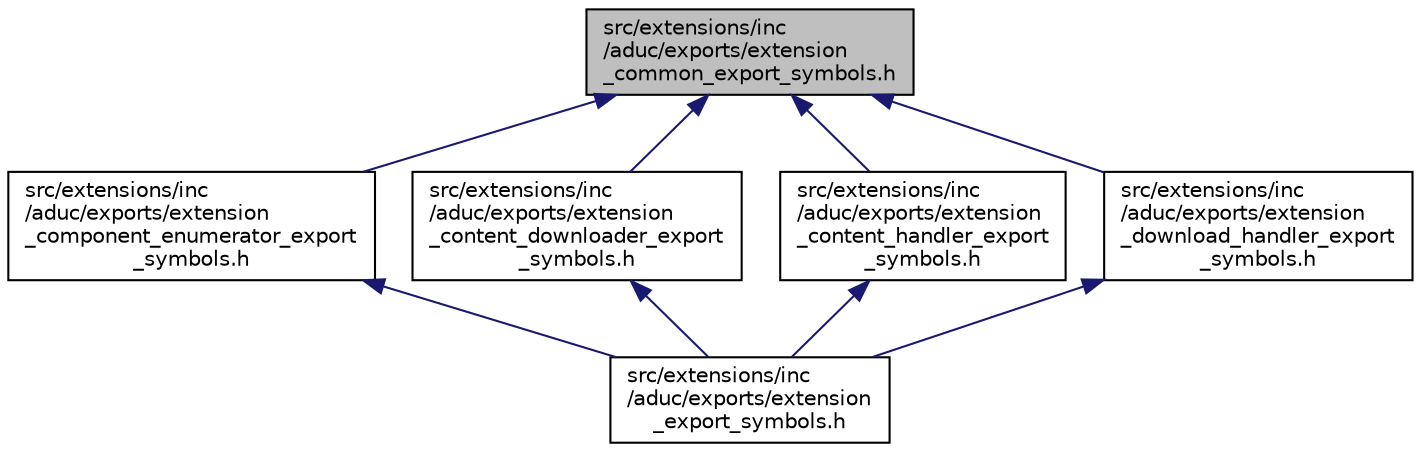 digraph "src/extensions/inc/aduc/exports/extension_common_export_symbols.h"
{
 // LATEX_PDF_SIZE
  edge [fontname="Helvetica",fontsize="10",labelfontname="Helvetica",labelfontsize="10"];
  node [fontname="Helvetica",fontsize="10",shape=record];
  Node1 [label="src/extensions/inc\l/aduc/exports/extension\l_common_export_symbols.h",height=0.2,width=0.4,color="black", fillcolor="grey75", style="filled", fontcolor="black",tooltip="The common function export symbols used by specific extension export symbols headers."];
  Node1 -> Node2 [dir="back",color="midnightblue",fontsize="10",style="solid",fontname="Helvetica"];
  Node2 [label="src/extensions/inc\l/aduc/exports/extension\l_component_enumerator_export\l_symbols.h",height=0.2,width=0.4,color="black", fillcolor="white", style="filled",URL="$extension__component__enumerator__export__symbols_8h.html",tooltip="The function export symbols for component enumerator extensions."];
  Node2 -> Node3 [dir="back",color="midnightblue",fontsize="10",style="solid",fontname="Helvetica"];
  Node3 [label="src/extensions/inc\l/aduc/exports/extension\l_export_symbols.h",height=0.2,width=0.4,color="black", fillcolor="white", style="filled",URL="$extension__export__symbols_8h.html",tooltip="The common function export symbols used by specific extension export symbols headers."];
  Node1 -> Node4 [dir="back",color="midnightblue",fontsize="10",style="solid",fontname="Helvetica"];
  Node4 [label="src/extensions/inc\l/aduc/exports/extension\l_content_downloader_export\l_symbols.h",height=0.2,width=0.4,color="black", fillcolor="white", style="filled",URL="$extension__content__downloader__export__symbols_8h_source.html",tooltip=" "];
  Node4 -> Node3 [dir="back",color="midnightblue",fontsize="10",style="solid",fontname="Helvetica"];
  Node1 -> Node5 [dir="back",color="midnightblue",fontsize="10",style="solid",fontname="Helvetica"];
  Node5 [label="src/extensions/inc\l/aduc/exports/extension\l_content_handler_export\l_symbols.h",height=0.2,width=0.4,color="black", fillcolor="white", style="filled",URL="$extension__content__handler__export__symbols_8h_source.html",tooltip=" "];
  Node5 -> Node3 [dir="back",color="midnightblue",fontsize="10",style="solid",fontname="Helvetica"];
  Node1 -> Node6 [dir="back",color="midnightblue",fontsize="10",style="solid",fontname="Helvetica"];
  Node6 [label="src/extensions/inc\l/aduc/exports/extension\l_download_handler_export\l_symbols.h",height=0.2,width=0.4,color="black", fillcolor="white", style="filled",URL="$extension__download__handler__export__symbols_8h.html",tooltip="The function export symbols for download handler extensions."];
  Node6 -> Node3 [dir="back",color="midnightblue",fontsize="10",style="solid",fontname="Helvetica"];
}
